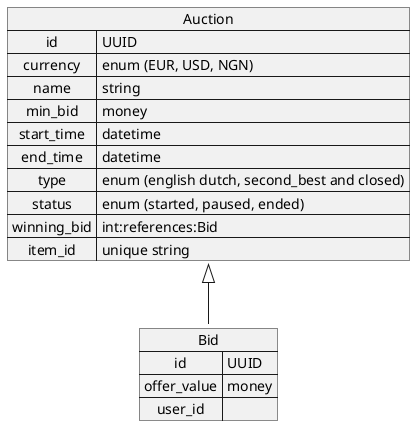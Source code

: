 @startuml
map Auction {
 id => UUID
 currency => enum (EUR, USD, NGN)
 name => string
 min_bid => money
 start_time => datetime
 end_time => datetime
 type => enum (english dutch, second_best and closed)
 status => enum (started, paused, ended)
 winning_bid => int:references:Bid
 item_id => unique string
}

map Bid {
  id => UUID
  offer_value => money
  user_id => 
}

Auction <|-- Bid
@enduml